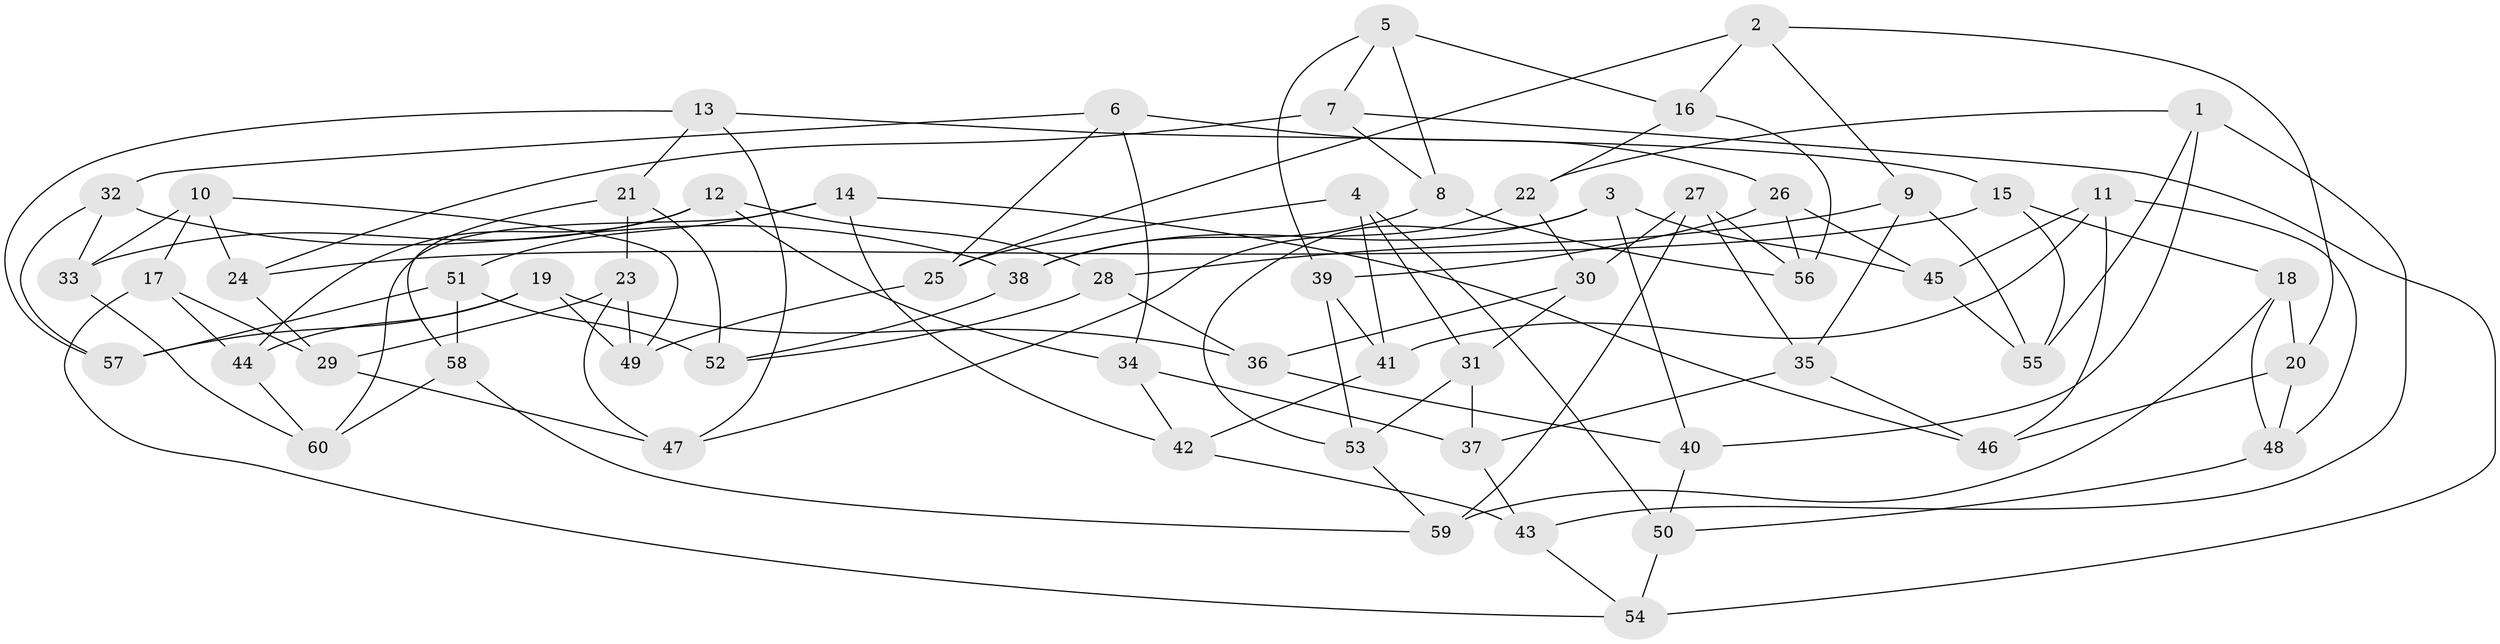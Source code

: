 // Generated by graph-tools (version 1.1) at 2025/11/02/27/25 16:11:42]
// undirected, 60 vertices, 120 edges
graph export_dot {
graph [start="1"]
  node [color=gray90,style=filled];
  1;
  2;
  3;
  4;
  5;
  6;
  7;
  8;
  9;
  10;
  11;
  12;
  13;
  14;
  15;
  16;
  17;
  18;
  19;
  20;
  21;
  22;
  23;
  24;
  25;
  26;
  27;
  28;
  29;
  30;
  31;
  32;
  33;
  34;
  35;
  36;
  37;
  38;
  39;
  40;
  41;
  42;
  43;
  44;
  45;
  46;
  47;
  48;
  49;
  50;
  51;
  52;
  53;
  54;
  55;
  56;
  57;
  58;
  59;
  60;
  1 -- 43;
  1 -- 40;
  1 -- 22;
  1 -- 55;
  2 -- 25;
  2 -- 9;
  2 -- 20;
  2 -- 16;
  3 -- 40;
  3 -- 38;
  3 -- 53;
  3 -- 45;
  4 -- 25;
  4 -- 50;
  4 -- 31;
  4 -- 41;
  5 -- 39;
  5 -- 8;
  5 -- 16;
  5 -- 7;
  6 -- 25;
  6 -- 32;
  6 -- 34;
  6 -- 26;
  7 -- 24;
  7 -- 8;
  7 -- 54;
  8 -- 38;
  8 -- 56;
  9 -- 35;
  9 -- 28;
  9 -- 55;
  10 -- 17;
  10 -- 24;
  10 -- 33;
  10 -- 49;
  11 -- 41;
  11 -- 46;
  11 -- 48;
  11 -- 45;
  12 -- 28;
  12 -- 33;
  12 -- 34;
  12 -- 44;
  13 -- 15;
  13 -- 21;
  13 -- 57;
  13 -- 47;
  14 -- 46;
  14 -- 51;
  14 -- 60;
  14 -- 42;
  15 -- 18;
  15 -- 24;
  15 -- 55;
  16 -- 56;
  16 -- 22;
  17 -- 54;
  17 -- 29;
  17 -- 44;
  18 -- 59;
  18 -- 48;
  18 -- 20;
  19 -- 44;
  19 -- 49;
  19 -- 57;
  19 -- 36;
  20 -- 48;
  20 -- 46;
  21 -- 58;
  21 -- 52;
  21 -- 23;
  22 -- 30;
  22 -- 47;
  23 -- 49;
  23 -- 47;
  23 -- 29;
  24 -- 29;
  25 -- 49;
  26 -- 45;
  26 -- 39;
  26 -- 56;
  27 -- 59;
  27 -- 30;
  27 -- 56;
  27 -- 35;
  28 -- 36;
  28 -- 52;
  29 -- 47;
  30 -- 36;
  30 -- 31;
  31 -- 53;
  31 -- 37;
  32 -- 38;
  32 -- 57;
  32 -- 33;
  33 -- 60;
  34 -- 37;
  34 -- 42;
  35 -- 46;
  35 -- 37;
  36 -- 40;
  37 -- 43;
  38 -- 52;
  39 -- 53;
  39 -- 41;
  40 -- 50;
  41 -- 42;
  42 -- 43;
  43 -- 54;
  44 -- 60;
  45 -- 55;
  48 -- 50;
  50 -- 54;
  51 -- 57;
  51 -- 58;
  51 -- 52;
  53 -- 59;
  58 -- 60;
  58 -- 59;
}
